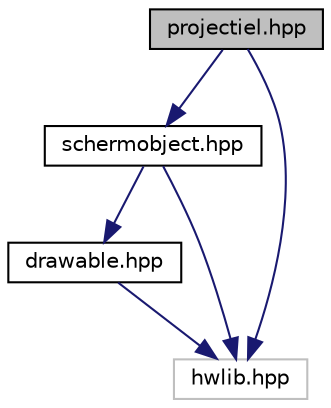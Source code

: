digraph "projectiel.hpp"
{
  edge [fontname="Helvetica",fontsize="10",labelfontname="Helvetica",labelfontsize="10"];
  node [fontname="Helvetica",fontsize="10",shape=record];
  Node0 [label="projectiel.hpp",height=0.2,width=0.4,color="black", fillcolor="grey75", style="filled", fontcolor="black"];
  Node0 -> Node1 [color="midnightblue",fontsize="10",style="solid",fontname="Helvetica"];
  Node1 [label="schermobject.hpp",height=0.2,width=0.4,color="black", fillcolor="white", style="filled",URL="$schermobject_8hpp.html"];
  Node1 -> Node2 [color="midnightblue",fontsize="10",style="solid",fontname="Helvetica"];
  Node2 [label="drawable.hpp",height=0.2,width=0.4,color="black", fillcolor="white", style="filled",URL="$drawable_8hpp.html"];
  Node2 -> Node3 [color="midnightblue",fontsize="10",style="solid",fontname="Helvetica"];
  Node3 [label="hwlib.hpp",height=0.2,width=0.4,color="grey75", fillcolor="white", style="filled"];
  Node1 -> Node3 [color="midnightblue",fontsize="10",style="solid",fontname="Helvetica"];
  Node0 -> Node3 [color="midnightblue",fontsize="10",style="solid",fontname="Helvetica"];
}

